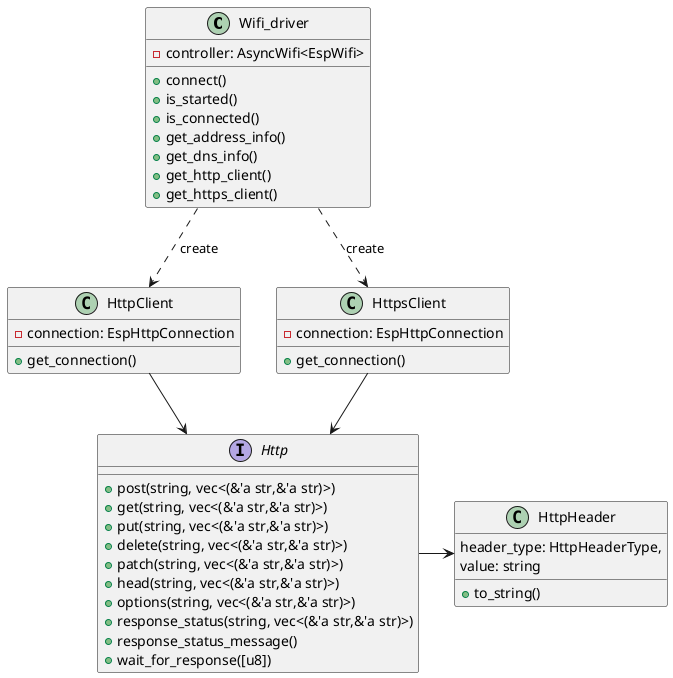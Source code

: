 @startuml Wifi Driver

class Wifi_driver{
    -controller: AsyncWifi<EspWifi>
    +connect()
    +is_started()
    +is_connected()
    +get_address_info()
    +get_dns_info()
    +get_http_client()
    +get_https_client()
}

interface Http{
    +post(string, vec<(&'a str,&'a str)>)
    +get(string, vec<(&'a str,&'a str)>)
    +put(string, vec<(&'a str,&'a str)>)
    +delete(string, vec<(&'a str,&'a str)>)
    +patch(string, vec<(&'a str,&'a str)>)
    +head(string, vec<(&'a str,&'a str)>)
    +options(string, vec<(&'a str,&'a str)>)
    +response_status(string, vec<(&'a str,&'a str)>)
    +response_status_message()
    +wait_for_response([u8])
}

class HttpClient{
    -connection: EspHttpConnection
    +get_connection()
    
}

class HttpsClient{
    -connection: EspHttpConnection
    +get_connection()
}

class HttpHeader {
    header_type: HttpHeaderType,
    value: string
    +to_string()
}


Wifi_driver ..> HttpClient: create
Wifi_driver ..> HttpsClient: create
HttpClient --> Http
HttpsClient --> Http
Http -> HttpHeader


@enduml